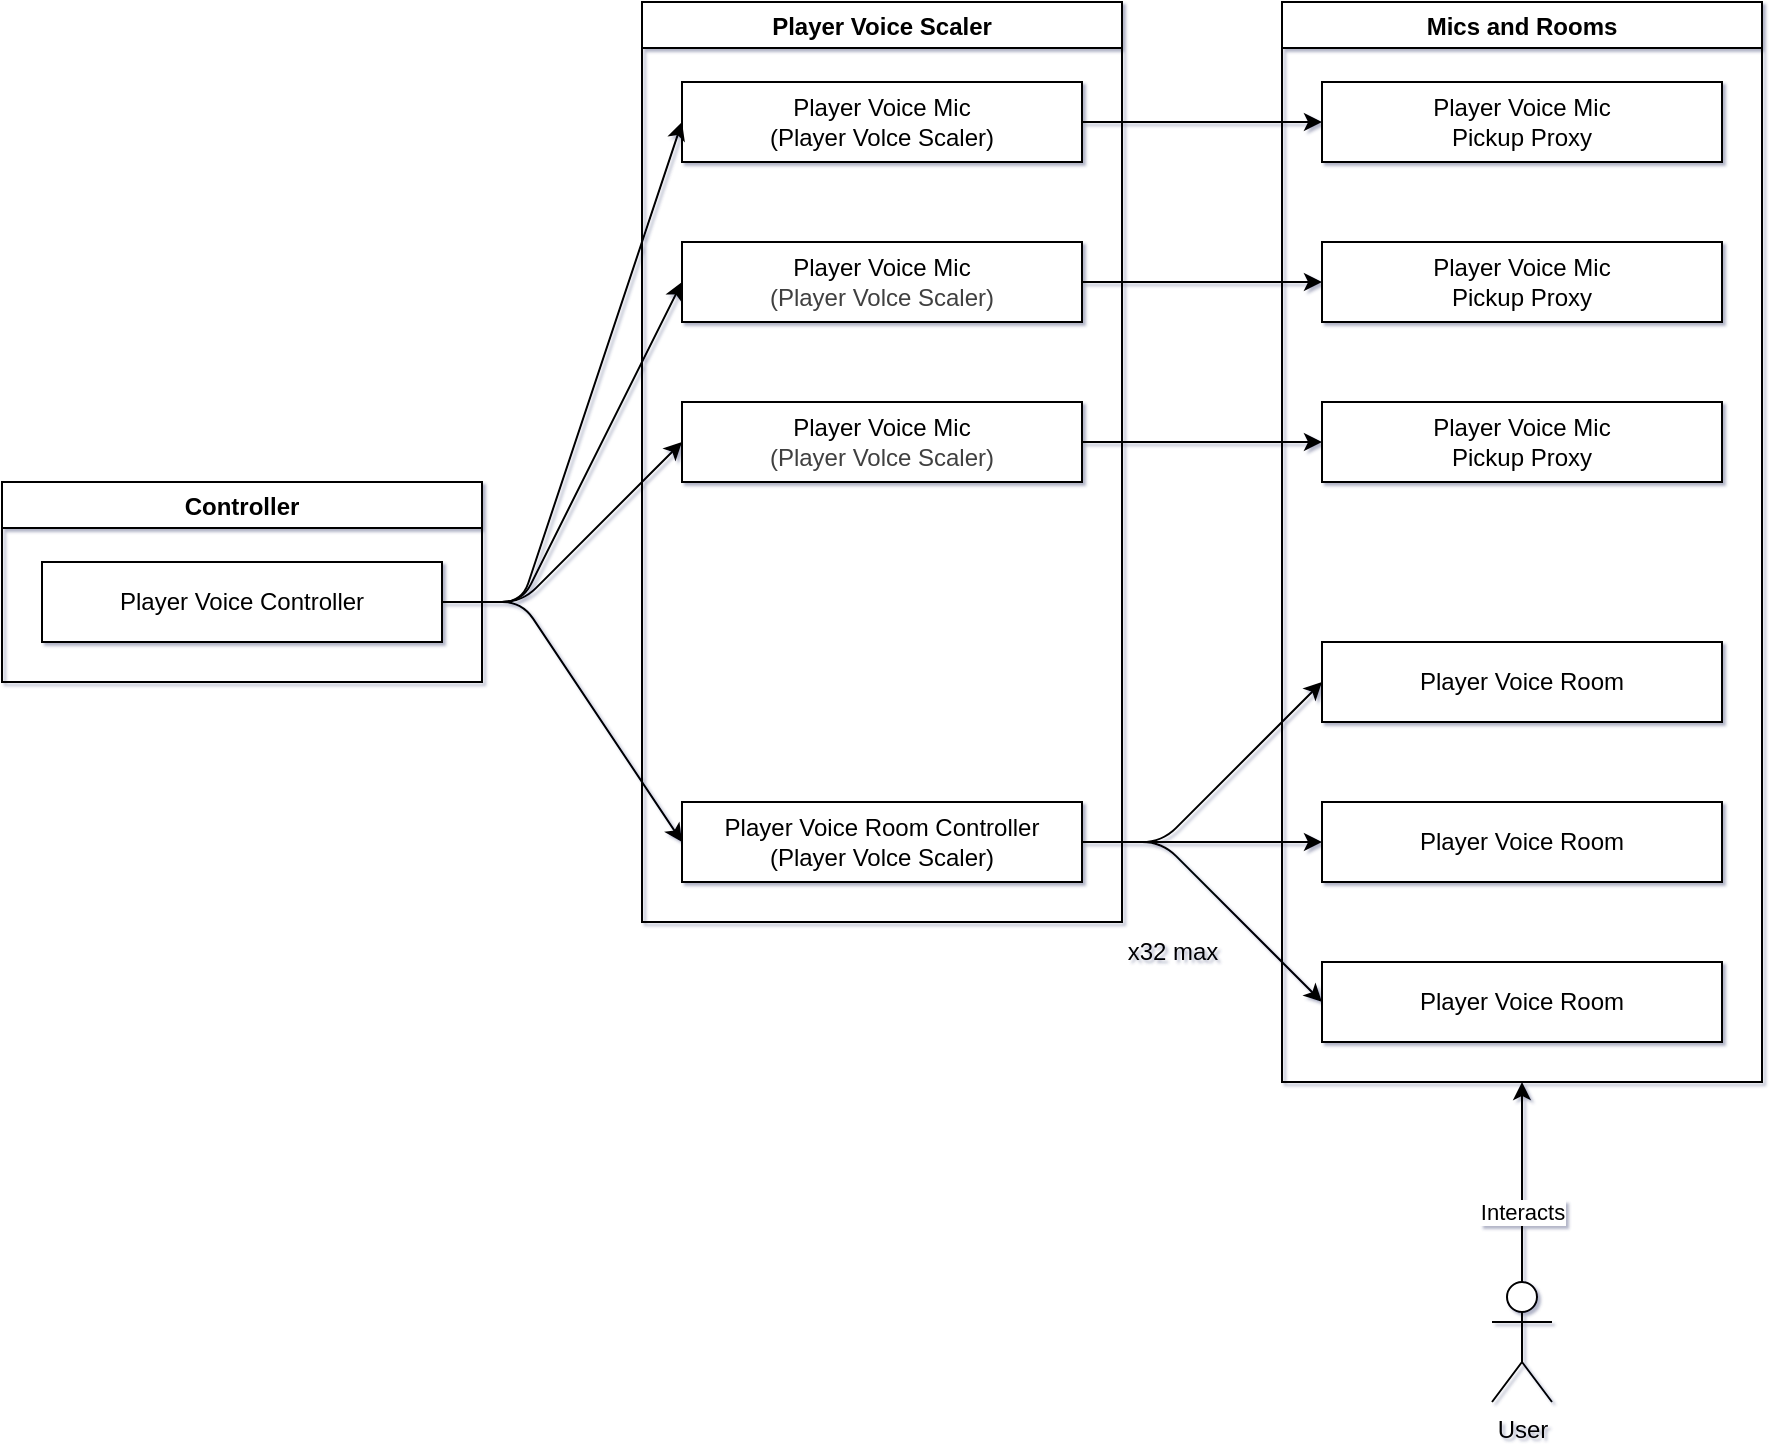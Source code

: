 <mxfile scale="5" border="10">
    <diagram id="HgZwpgZKoyxA3NJbcEBI" name="Page-1">
        <mxGraphModel dx="1381" dy="925" grid="1" gridSize="20" guides="1" tooltips="1" connect="1" arrows="1" fold="1" page="1" pageScale="1" pageWidth="1600" pageHeight="900" background="#ffffff" math="0" shadow="1" adaptiveColors="auto">
            <root>
                <mxCell id="0"/>
                <mxCell id="24" value="blocks" parent="0"/>
                <mxCell id="25" value="Controller" style="swimlane;" parent="24" vertex="1">
                    <mxGeometry x="100" y="320" width="240" height="100" as="geometry"/>
                </mxCell>
                <mxCell id="2" value="Player Voice Controller" style="whiteSpace=wrap;html=1;" parent="25" vertex="1">
                    <mxGeometry x="20" y="40" width="200" height="40" as="geometry"/>
                </mxCell>
                <mxCell id="26" value="Player Voice Scaler" style="swimlane;" parent="24" vertex="1">
                    <mxGeometry x="420" y="80" width="240" height="460" as="geometry"/>
                </mxCell>
                <mxCell id="5" value="Player Voice Mic&lt;div&gt;&lt;span style=&quot;color: rgb(63, 63, 63);&quot;&gt;(Player Volce Scaler&lt;/span&gt;&lt;span style=&quot;color: rgb(63, 63, 63); background-color: transparent;&quot;&gt;)&lt;/span&gt;&lt;/div&gt;" style="whiteSpace=wrap;html=1;" parent="26" vertex="1">
                    <mxGeometry x="20" y="200" width="200" height="40" as="geometry"/>
                </mxCell>
                <mxCell id="4" value="Player Voice Mic&lt;div&gt;&lt;span style=&quot;color: rgb(63, 63, 63);&quot;&gt;(Player Volce Scaler&lt;/span&gt;&lt;span style=&quot;color: rgb(63, 63, 63); background-color: transparent;&quot;&gt;)&lt;/span&gt;&lt;/div&gt;" style="whiteSpace=wrap;html=1;" parent="26" vertex="1">
                    <mxGeometry x="20" y="120" width="200" height="40" as="geometry"/>
                </mxCell>
                <mxCell id="3" value="Player Voice Mic&lt;div&gt;(Player Volce Scaler&lt;span style=&quot;background-color: transparent;&quot;&gt;)&lt;/span&gt;&lt;/div&gt;" style="whiteSpace=wrap;html=1;" parent="26" vertex="1">
                    <mxGeometry x="20" y="40" width="200" height="40" as="geometry"/>
                </mxCell>
                <mxCell id="6" value="Player Voice Room Controller&lt;div&gt;(Player Volce Scaler&lt;span style=&quot;background-color: transparent;&quot;&gt;)&lt;/span&gt;&lt;/div&gt;" style="whiteSpace=wrap;html=1;" parent="26" vertex="1">
                    <mxGeometry x="20" y="400" width="200" height="40" as="geometry"/>
                </mxCell>
                <mxCell id="27" value="Mics and Rooms" style="swimlane;" parent="24" vertex="1">
                    <mxGeometry x="740" y="80" width="240" height="540" as="geometry">
                        <mxRectangle x="740" y="80" width="90" height="30" as="alternateBounds"/>
                    </mxGeometry>
                </mxCell>
                <mxCell id="11" value="Player Voice Room" style="whiteSpace=wrap;html=1;" parent="27" vertex="1">
                    <mxGeometry x="20" y="400" width="200" height="40" as="geometry"/>
                </mxCell>
                <mxCell id="10" value="Player Voice Room" style="whiteSpace=wrap;html=1;" parent="27" vertex="1">
                    <mxGeometry x="20" y="320" width="200" height="40" as="geometry"/>
                </mxCell>
                <mxCell id="12" value="Player Voice Room" style="whiteSpace=wrap;html=1;" parent="27" vertex="1">
                    <mxGeometry x="20" y="480" width="200" height="40" as="geometry"/>
                </mxCell>
                <mxCell id="8" value="Player Voice Mic&lt;div&gt;Pickup Proxy&lt;/div&gt;" style="whiteSpace=wrap;html=1;" parent="27" vertex="1">
                    <mxGeometry x="20" y="200" width="200" height="40" as="geometry"/>
                </mxCell>
                <mxCell id="9" value="Player Voice Mic&lt;div&gt;Pickup Proxy&lt;/div&gt;" style="whiteSpace=wrap;html=1;" parent="27" vertex="1">
                    <mxGeometry x="20" y="120" width="200" height="40" as="geometry"/>
                </mxCell>
                <mxCell id="7" value="Player Voice Mic&lt;div&gt;Pickup Proxy&lt;/div&gt;" style="whiteSpace=wrap;html=1;labelBackgroundColor=none;labelBorderColor=none;" parent="27" vertex="1">
                    <mxGeometry x="20" y="40" width="200" height="40" as="geometry"/>
                </mxCell>
                <mxCell id="31" style="edgeStyle=none;html=1;exitX=0.5;exitY=0.5;exitDx=0;exitDy=0;exitPerimeter=0;entryX=0.5;entryY=1;entryDx=0;entryDy=0;" parent="24" source="28" target="27" edge="1">
                    <mxGeometry relative="1" as="geometry"/>
                </mxCell>
                <mxCell id="32" value="Interacts" style="edgeLabel;html=1;align=center;verticalAlign=middle;resizable=0;points=[];" parent="31" vertex="1" connectable="0">
                    <mxGeometry x="-0.003" relative="1" as="geometry">
                        <mxPoint as="offset"/>
                    </mxGeometry>
                </mxCell>
                <mxCell id="28" value="User" style="shape=umlActor;verticalLabelPosition=bottom;verticalAlign=top;html=1;outlineConnect=0;" parent="24" vertex="1">
                    <mxGeometry x="845" y="720" width="30" height="60" as="geometry"/>
                </mxCell>
                <mxCell id="33" value="x32 max" style="text;html=1;align=center;verticalAlign=middle;resizable=0;points=[];autosize=1;strokeColor=none;fillColor=none;" parent="24" vertex="1">
                    <mxGeometry x="650" y="540" width="70" height="30" as="geometry"/>
                </mxCell>
                <mxCell id="1" parent="0"/>
                <mxCell id="13" style="edgeStyle=none;html=1;exitX=1;exitY=0.5;exitDx=0;exitDy=0;entryX=0;entryY=0.5;entryDx=0;entryDy=0;" parent="1" source="2" target="3" edge="1">
                    <mxGeometry relative="1" as="geometry">
                        <Array as="points">
                            <mxPoint x="360" y="380"/>
                        </Array>
                    </mxGeometry>
                </mxCell>
                <mxCell id="14" style="edgeStyle=none;html=1;exitX=1;exitY=0.5;exitDx=0;exitDy=0;entryX=0;entryY=0.5;entryDx=0;entryDy=0;" parent="1" source="2" target="4" edge="1">
                    <mxGeometry relative="1" as="geometry">
                        <Array as="points">
                            <mxPoint x="360" y="380"/>
                        </Array>
                    </mxGeometry>
                </mxCell>
                <mxCell id="15" style="edgeStyle=none;html=1;exitX=1;exitY=0.5;exitDx=0;exitDy=0;entryX=0;entryY=0.5;entryDx=0;entryDy=0;" parent="1" source="2" target="5" edge="1">
                    <mxGeometry relative="1" as="geometry">
                        <Array as="points">
                            <mxPoint x="360" y="380"/>
                        </Array>
                    </mxGeometry>
                </mxCell>
                <mxCell id="16" style="edgeStyle=none;html=1;exitX=1;exitY=0.5;exitDx=0;exitDy=0;entryX=0;entryY=0.5;entryDx=0;entryDy=0;" parent="1" source="2" target="6" edge="1">
                    <mxGeometry relative="1" as="geometry">
                        <Array as="points">
                            <mxPoint x="360" y="380"/>
                        </Array>
                    </mxGeometry>
                </mxCell>
                <mxCell id="18" style="edgeStyle=none;html=1;exitX=1;exitY=0.5;exitDx=0;exitDy=0;entryX=0;entryY=0.5;entryDx=0;entryDy=0;" parent="1" source="3" target="7" edge="1">
                    <mxGeometry relative="1" as="geometry"/>
                </mxCell>
                <mxCell id="19" style="edgeStyle=none;html=1;exitX=1;exitY=0.5;exitDx=0;exitDy=0;entryX=0;entryY=0.5;entryDx=0;entryDy=0;" parent="1" source="4" target="9" edge="1">
                    <mxGeometry relative="1" as="geometry"/>
                </mxCell>
                <mxCell id="20" style="edgeStyle=none;html=1;exitX=1;exitY=0.5;exitDx=0;exitDy=0;entryX=0;entryY=0.5;entryDx=0;entryDy=0;" parent="1" source="5" target="8" edge="1">
                    <mxGeometry relative="1" as="geometry"/>
                </mxCell>
                <mxCell id="21" style="edgeStyle=none;html=1;exitX=1;exitY=0.5;exitDx=0;exitDy=0;entryX=0;entryY=0.5;entryDx=0;entryDy=0;" parent="1" source="6" target="10" edge="1">
                    <mxGeometry relative="1" as="geometry">
                        <Array as="points">
                            <mxPoint x="680" y="500"/>
                        </Array>
                    </mxGeometry>
                </mxCell>
                <mxCell id="22" style="edgeStyle=none;html=1;exitX=1;exitY=0.5;exitDx=0;exitDy=0;entryX=0;entryY=0.5;entryDx=0;entryDy=0;" parent="1" source="6" target="11" edge="1">
                    <mxGeometry relative="1" as="geometry">
                        <Array as="points">
                            <mxPoint x="680" y="500"/>
                        </Array>
                    </mxGeometry>
                </mxCell>
                <mxCell id="23" style="edgeStyle=none;html=1;exitX=1;exitY=0.5;exitDx=0;exitDy=0;entryX=0;entryY=0.5;entryDx=0;entryDy=0;" parent="1" source="6" target="12" edge="1">
                    <mxGeometry relative="1" as="geometry">
                        <Array as="points">
                            <mxPoint x="680" y="500"/>
                        </Array>
                    </mxGeometry>
                </mxCell>
            </root>
        </mxGraphModel>
    </diagram>
</mxfile>